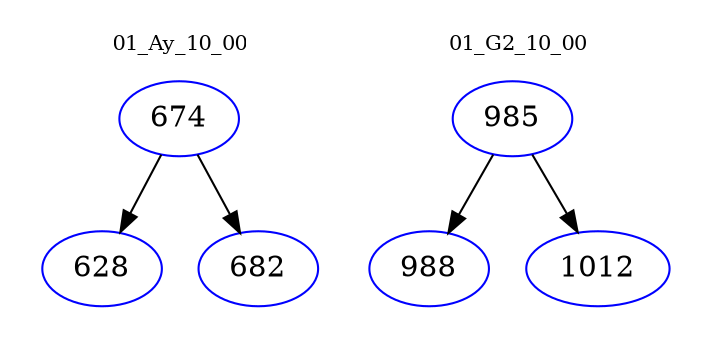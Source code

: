 digraph{
subgraph cluster_0 {
color = white
label = "01_Ay_10_00";
fontsize=10;
T0_674 [label="674", color="blue"]
T0_674 -> T0_628 [color="black"]
T0_628 [label="628", color="blue"]
T0_674 -> T0_682 [color="black"]
T0_682 [label="682", color="blue"]
}
subgraph cluster_1 {
color = white
label = "01_G2_10_00";
fontsize=10;
T1_985 [label="985", color="blue"]
T1_985 -> T1_988 [color="black"]
T1_988 [label="988", color="blue"]
T1_985 -> T1_1012 [color="black"]
T1_1012 [label="1012", color="blue"]
}
}
